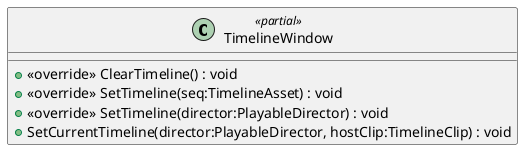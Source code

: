 @startuml
class TimelineWindow <<partial>> {
    + <<override>> ClearTimeline() : void
    + <<override>> SetTimeline(seq:TimelineAsset) : void
    + <<override>> SetTimeline(director:PlayableDirector) : void
    + SetCurrentTimeline(director:PlayableDirector, hostClip:TimelineClip) : void
}
@enduml
